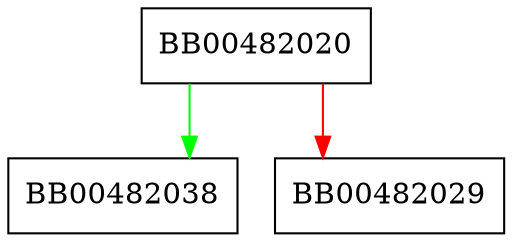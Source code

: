 digraph ssl_md {
  node [shape="box"];
  graph [splines=ortho];
  BB00482020 -> BB00482038 [color="green"];
  BB00482020 -> BB00482029 [color="red"];
}